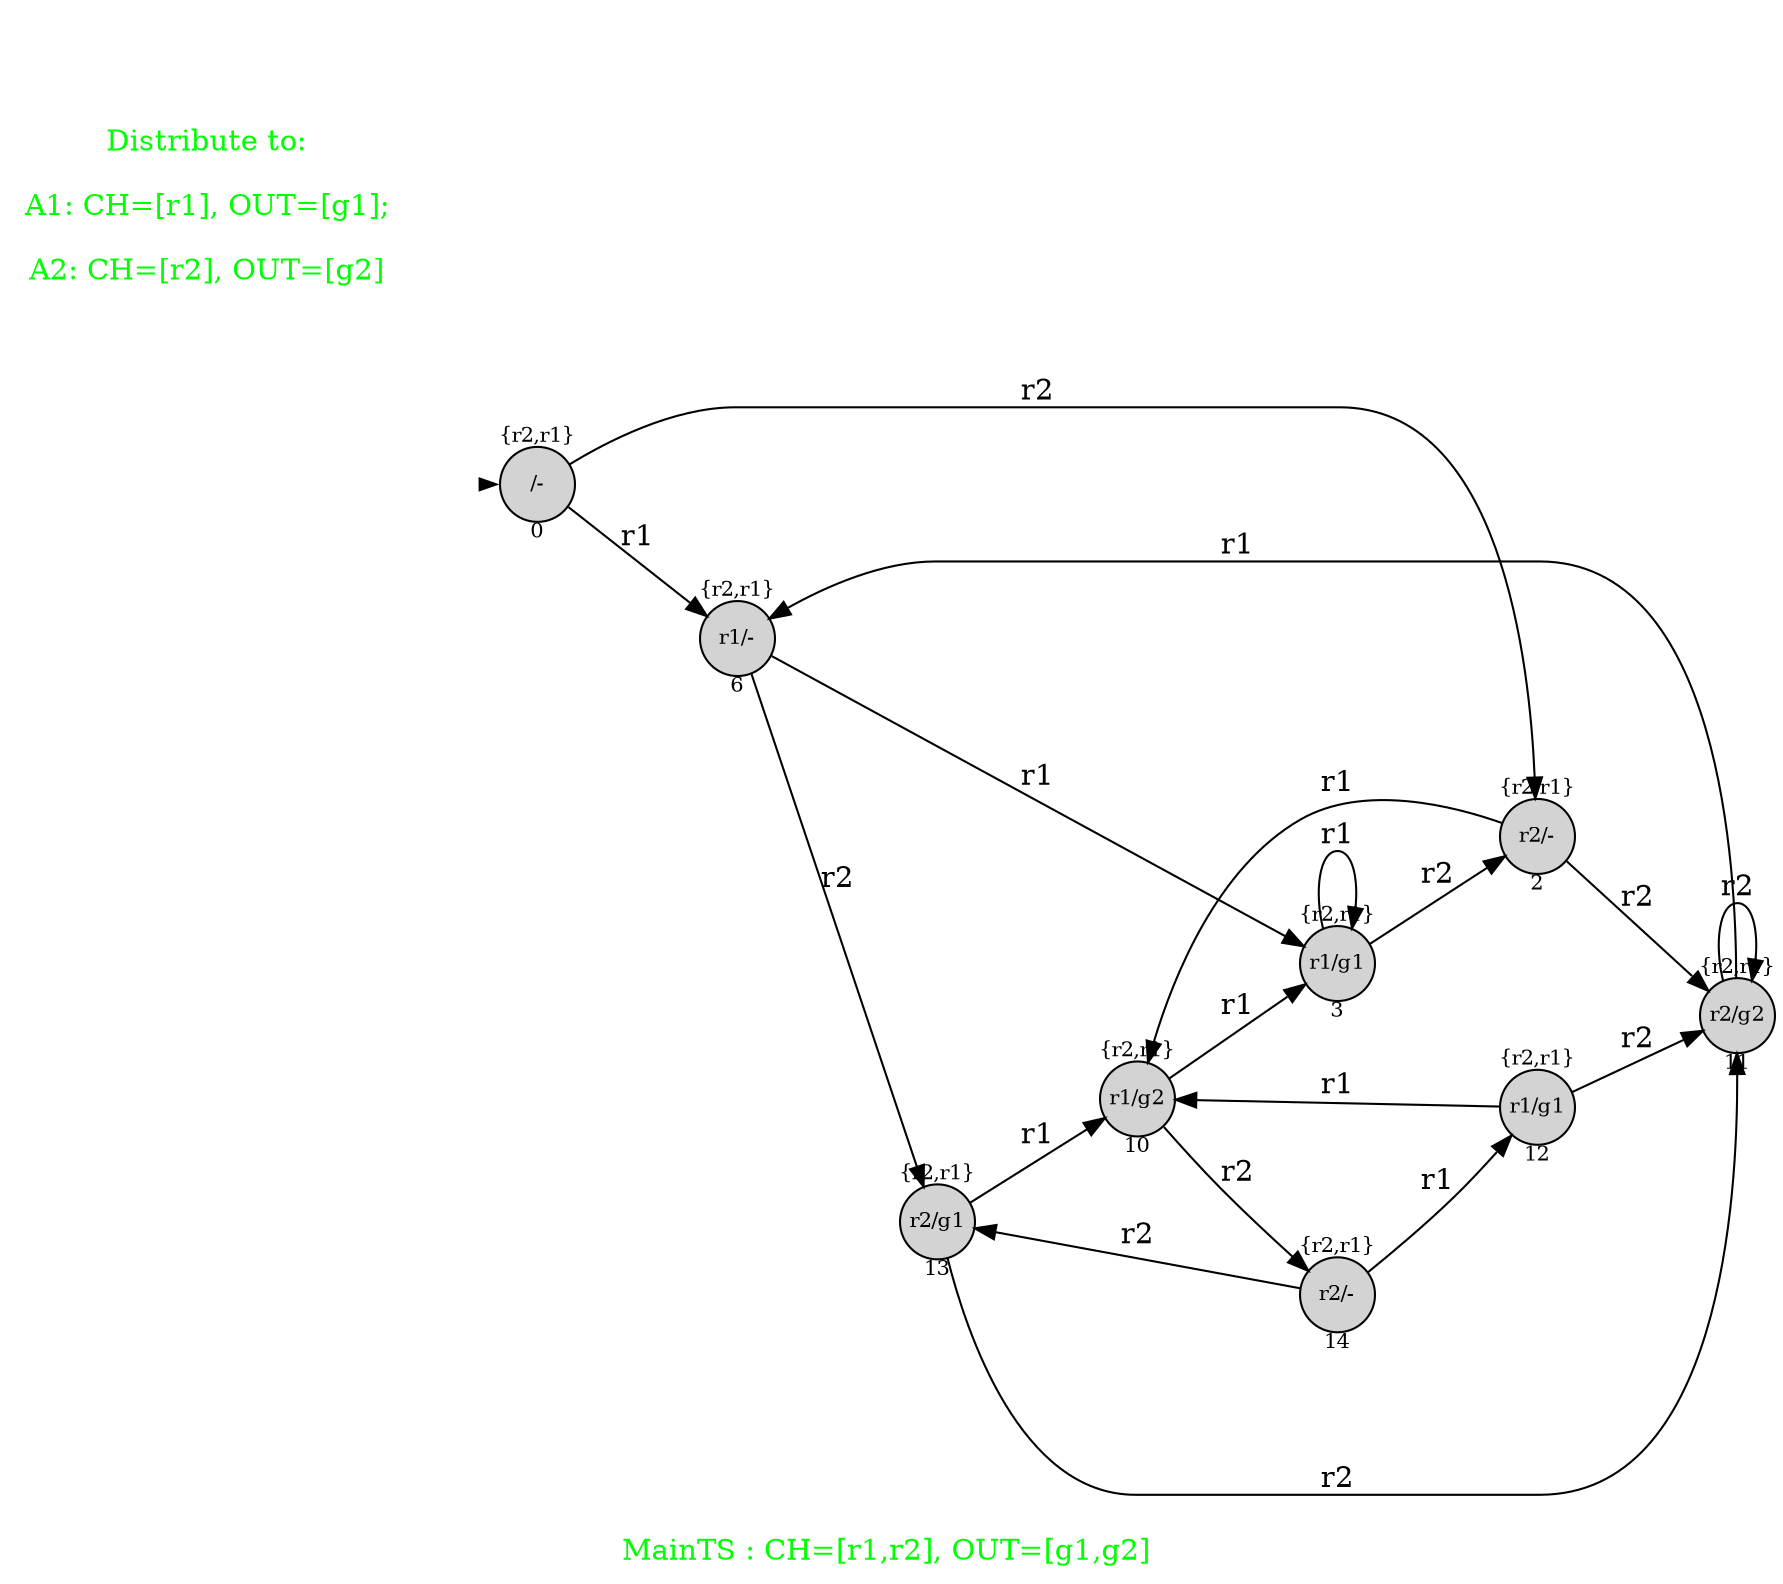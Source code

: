 digraph G {
graph [fontcolor="green",fontsize=14,rankdir=LR,ranksep=0.6,nodesep=0.5,label="
MainTS : CH=[r1,r2], OUT=[g1,g2] "];

node[shape=circle, style=filled, fixedsize=true, fontsize=10];

init [shape=point,style=invis];
spec [fontcolor="green",fontsize=14,peripheries=0,shape=square,fixedsize=false,style="",label="Distribute to:

A1: CH=[r1], OUT=[g1];

A2: CH=[r2], OUT=[g2]"];
	13[label="{r2,r1}

r2/g1

13"];

	6[label="{r2,r1}

r1/-

6"];

	12[label="{r2,r1}

r1/g1

12"];

	11[label="{r2,r1}

r2/g2

11"];

	14[label="{r2,r1}

r2/-

14"];

	10[label="{r2,r1}

r1/g2

10"];

	2[label="{r2,r1}

r2/-

2"];

	0[label="{r2,r1}

/-

0"];

	3[label="{r2,r1}

r1/g1

3"];

	 init -> 0[penwidth=0,tooltip="initial state"];

	10 -> 14[label="r2"];

	3 -> 3[label="r1"];

	6 -> 3[label="r1"];

	13 -> 11[label="r2"];

	11 -> 11[label="r2"];

	13 -> 10[label="r1"];

	3 -> 2[label="r2"];

	0 -> 2[label="r2"];

	0 -> 6[label="r1"];

	12 -> 11[label="r2"];

	14 -> 13[label="r2"];

	10 -> 3[label="r1"];

	14 -> 12[label="r1"];

	6 -> 13[label="r2"];

	12 -> 10[label="r1"];

	11 -> 6[label="r1"];

	2 -> 11[label="r2"];

	2 -> 10[label="r1"];


}
